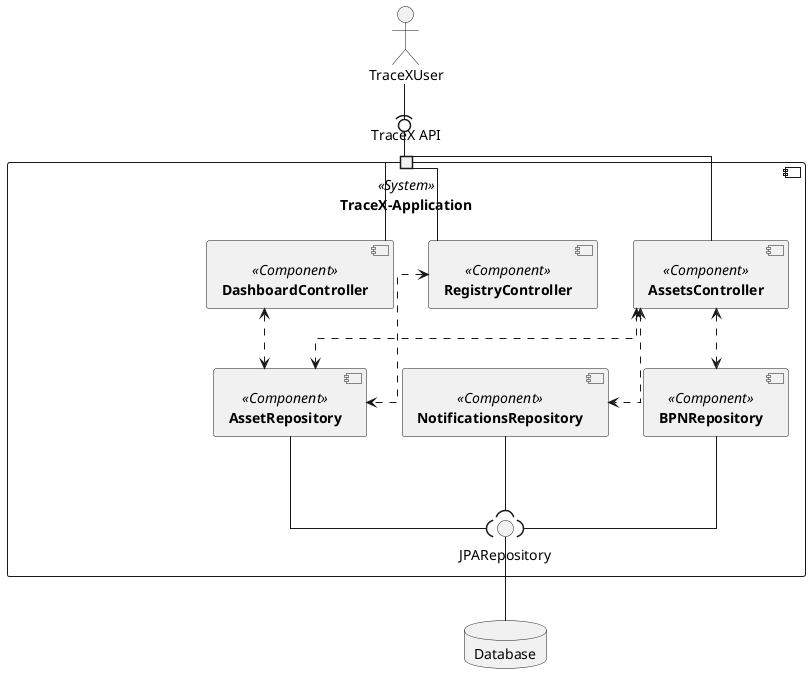 @startuml
skinparam monochrome true
skinparam shadowing false
skinparam defaultFontName "Architects daughter"
skinparam linetype ortho

component [**TraceX-Application**] <<System>> as TraceX {
    component [**AssetsController**] <<Component>> as AssetsController
    component [**DashboardController**] <<Component>> as DashboardController
    component [**RegistryController**] <<Component>> as RegistryController

    component [**AssetRepository**] <<Component>> as AssetRepository
    component [**NotificationsRepository**] <<Component>> as NotificationsRepository
    component [**BPNRepository**] <<Component>> as BPNRepository

    port "TraceX API" as API_PORT

    () "JPARepository" as StoreInterface

    AssetsController <..> AssetRepository
    AssetsController <..> NotificationsRepository
    AssetsController <..> BPNRepository
    DashboardController <..> AssetRepository
    RegistryController <..> AssetRepository

    BPNRepository --( StoreInterface
    AssetRepository --( StoreInterface
    NotificationsRepository --( StoreInterface
}

actor TraceXUser
TraceXUser -(0- API_PORT
AssetsController -up- API_PORT
DashboardController -up- API_PORT
RegistryController -up- API_PORT

database "Database" as BlobStore
StoreInterface -down- BlobStore

@enduml
